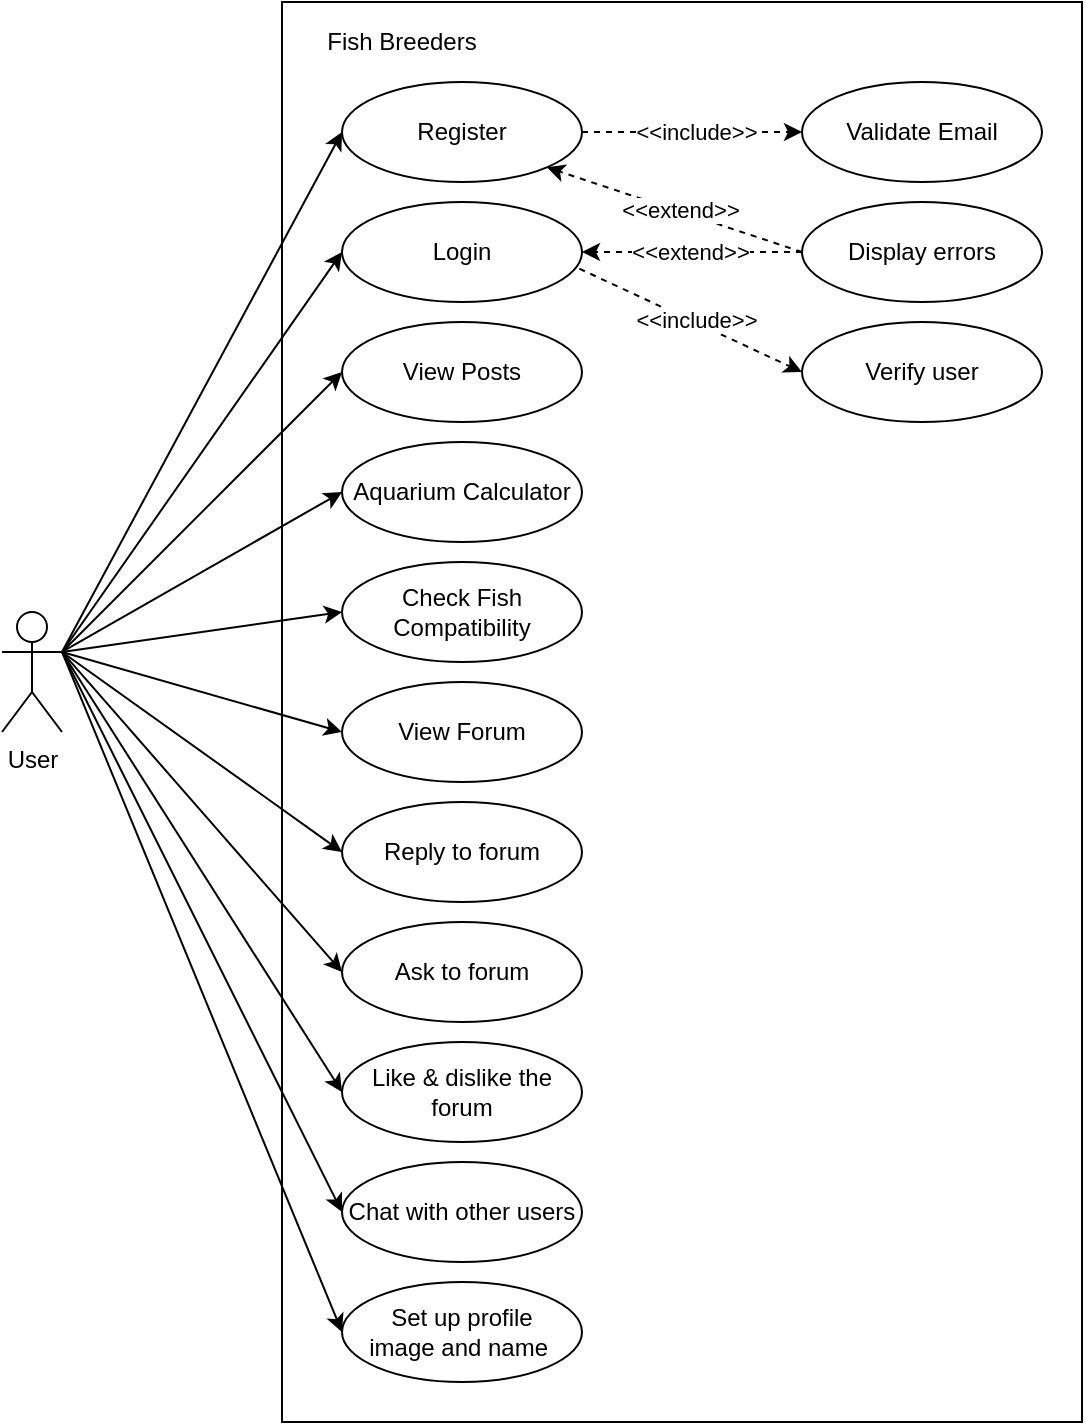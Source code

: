 <mxfile version="14.6.1" type="github">
  <diagram id="7PAAJETbVV3YSlwWJHKw" name="Page-1">
    <mxGraphModel dx="1408" dy="792" grid="1" gridSize="10" guides="1" tooltips="1" connect="1" arrows="1" fold="1" page="1" pageScale="1" pageWidth="827" pageHeight="1169" math="0" shadow="0">
      <root>
        <mxCell id="0" />
        <mxCell id="1" parent="0" />
        <mxCell id="rYNnt27knb08ocC6amlj-32" value="" style="rounded=0;whiteSpace=wrap;html=1;" parent="1" vertex="1">
          <mxGeometry x="210" y="91" width="400" height="710" as="geometry" />
        </mxCell>
        <mxCell id="rYNnt27knb08ocC6amlj-51" style="rounded=0;orthogonalLoop=1;jettySize=auto;html=1;exitX=1;exitY=0.333;exitDx=0;exitDy=0;exitPerimeter=0;entryX=0;entryY=0.5;entryDx=0;entryDy=0;" parent="1" source="rYNnt27knb08ocC6amlj-33" target="rYNnt27knb08ocC6amlj-36" edge="1">
          <mxGeometry relative="1" as="geometry" />
        </mxCell>
        <mxCell id="rYNnt27knb08ocC6amlj-52" style="edgeStyle=none;rounded=0;orthogonalLoop=1;jettySize=auto;html=1;exitX=1;exitY=0.333;exitDx=0;exitDy=0;exitPerimeter=0;entryX=0;entryY=0.5;entryDx=0;entryDy=0;" parent="1" source="rYNnt27knb08ocC6amlj-33" target="rYNnt27knb08ocC6amlj-38" edge="1">
          <mxGeometry relative="1" as="geometry" />
        </mxCell>
        <mxCell id="rYNnt27knb08ocC6amlj-53" style="edgeStyle=none;rounded=0;orthogonalLoop=1;jettySize=auto;html=1;exitX=1;exitY=0.333;exitDx=0;exitDy=0;exitPerimeter=0;entryX=0;entryY=0.5;entryDx=0;entryDy=0;" parent="1" source="rYNnt27knb08ocC6amlj-33" target="rYNnt27knb08ocC6amlj-40" edge="1">
          <mxGeometry relative="1" as="geometry" />
        </mxCell>
        <mxCell id="rYNnt27knb08ocC6amlj-54" style="edgeStyle=none;rounded=0;orthogonalLoop=1;jettySize=auto;html=1;exitX=1;exitY=0.333;exitDx=0;exitDy=0;exitPerimeter=0;entryX=0;entryY=0.5;entryDx=0;entryDy=0;" parent="1" source="rYNnt27knb08ocC6amlj-33" target="rYNnt27knb08ocC6amlj-41" edge="1">
          <mxGeometry relative="1" as="geometry" />
        </mxCell>
        <mxCell id="rYNnt27knb08ocC6amlj-55" style="edgeStyle=none;rounded=0;orthogonalLoop=1;jettySize=auto;html=1;exitX=1;exitY=0.333;exitDx=0;exitDy=0;exitPerimeter=0;entryX=0;entryY=0.5;entryDx=0;entryDy=0;" parent="1" source="rYNnt27knb08ocC6amlj-33" target="rYNnt27knb08ocC6amlj-47" edge="1">
          <mxGeometry relative="1" as="geometry" />
        </mxCell>
        <mxCell id="rYNnt27knb08ocC6amlj-56" style="edgeStyle=none;rounded=0;orthogonalLoop=1;jettySize=auto;html=1;exitX=1;exitY=0.333;exitDx=0;exitDy=0;exitPerimeter=0;entryX=0;entryY=0.5;entryDx=0;entryDy=0;" parent="1" source="rYNnt27knb08ocC6amlj-33" target="rYNnt27knb08ocC6amlj-48" edge="1">
          <mxGeometry relative="1" as="geometry" />
        </mxCell>
        <mxCell id="rYNnt27knb08ocC6amlj-57" style="edgeStyle=none;rounded=0;orthogonalLoop=1;jettySize=auto;html=1;exitX=1;exitY=0.333;exitDx=0;exitDy=0;exitPerimeter=0;entryX=0;entryY=0.5;entryDx=0;entryDy=0;" parent="1" source="rYNnt27knb08ocC6amlj-33" target="rYNnt27knb08ocC6amlj-49" edge="1">
          <mxGeometry relative="1" as="geometry" />
        </mxCell>
        <mxCell id="rYNnt27knb08ocC6amlj-58" style="edgeStyle=none;rounded=0;orthogonalLoop=1;jettySize=auto;html=1;exitX=1;exitY=0.333;exitDx=0;exitDy=0;exitPerimeter=0;entryX=0;entryY=0.5;entryDx=0;entryDy=0;" parent="1" source="rYNnt27knb08ocC6amlj-33" target="rYNnt27knb08ocC6amlj-50" edge="1">
          <mxGeometry relative="1" as="geometry" />
        </mxCell>
        <mxCell id="rYNnt27knb08ocC6amlj-60" style="edgeStyle=none;rounded=0;orthogonalLoop=1;jettySize=auto;html=1;exitX=1;exitY=0.333;exitDx=0;exitDy=0;exitPerimeter=0;entryX=0;entryY=0.5;entryDx=0;entryDy=0;" parent="1" source="rYNnt27knb08ocC6amlj-33" target="rYNnt27knb08ocC6amlj-59" edge="1">
          <mxGeometry relative="1" as="geometry" />
        </mxCell>
        <mxCell id="rYNnt27knb08ocC6amlj-324" style="rounded=0;orthogonalLoop=1;jettySize=auto;html=1;exitX=1;exitY=0.333;exitDx=0;exitDy=0;exitPerimeter=0;entryX=0;entryY=0.5;entryDx=0;entryDy=0;" parent="1" source="rYNnt27knb08ocC6amlj-33" target="rYNnt27knb08ocC6amlj-323" edge="1">
          <mxGeometry relative="1" as="geometry" />
        </mxCell>
        <mxCell id="rYNnt27knb08ocC6amlj-338" style="edgeStyle=none;rounded=0;orthogonalLoop=1;jettySize=auto;html=1;exitX=1;exitY=0.333;exitDx=0;exitDy=0;exitPerimeter=0;entryX=0;entryY=0.5;entryDx=0;entryDy=0;" parent="1" source="rYNnt27knb08ocC6amlj-33" target="rYNnt27knb08ocC6amlj-337" edge="1">
          <mxGeometry relative="1" as="geometry" />
        </mxCell>
        <mxCell id="rYNnt27knb08ocC6amlj-33" value="User" style="shape=umlActor;verticalLabelPosition=bottom;verticalAlign=top;html=1;outlineConnect=0;fillColor=none;gradientColor=#ffffff;" parent="1" vertex="1">
          <mxGeometry x="70" y="396" width="30" height="60" as="geometry" />
        </mxCell>
        <mxCell id="rYNnt27knb08ocC6amlj-36" value="Login" style="ellipse;whiteSpace=wrap;html=1;fillColor=none;gradientColor=#ffffff;" parent="1" vertex="1">
          <mxGeometry x="240" y="191" width="120" height="50" as="geometry" />
        </mxCell>
        <mxCell id="rYNnt27knb08ocC6amlj-38" value="View Posts" style="ellipse;whiteSpace=wrap;html=1;fillColor=none;gradientColor=#ffffff;" parent="1" vertex="1">
          <mxGeometry x="240" y="251" width="120" height="50" as="geometry" />
        </mxCell>
        <mxCell id="rYNnt27knb08ocC6amlj-40" value="Aquarium Calculator" style="ellipse;whiteSpace=wrap;html=1;fillColor=none;gradientColor=#ffffff;" parent="1" vertex="1">
          <mxGeometry x="240" y="311" width="120" height="50" as="geometry" />
        </mxCell>
        <mxCell id="rYNnt27knb08ocC6amlj-41" value="Check Fish Compatibility" style="ellipse;whiteSpace=wrap;html=1;fillColor=none;gradientColor=#ffffff;" parent="1" vertex="1">
          <mxGeometry x="240" y="371" width="120" height="50" as="geometry" />
        </mxCell>
        <mxCell id="rYNnt27knb08ocC6amlj-47" value="View Forum" style="ellipse;whiteSpace=wrap;html=1;fillColor=none;gradientColor=#ffffff;" parent="1" vertex="1">
          <mxGeometry x="240" y="431" width="120" height="50" as="geometry" />
        </mxCell>
        <mxCell id="rYNnt27knb08ocC6amlj-48" value="Reply to forum" style="ellipse;whiteSpace=wrap;html=1;fillColor=none;gradientColor=#ffffff;" parent="1" vertex="1">
          <mxGeometry x="240" y="491" width="120" height="50" as="geometry" />
        </mxCell>
        <mxCell id="rYNnt27knb08ocC6amlj-49" value="Ask to forum" style="ellipse;whiteSpace=wrap;html=1;fillColor=none;gradientColor=#ffffff;" parent="1" vertex="1">
          <mxGeometry x="240" y="551" width="120" height="50" as="geometry" />
        </mxCell>
        <mxCell id="rYNnt27knb08ocC6amlj-50" value="Like &amp;amp; dislike the forum" style="ellipse;whiteSpace=wrap;html=1;fillColor=none;gradientColor=#ffffff;" parent="1" vertex="1">
          <mxGeometry x="240" y="611" width="120" height="50" as="geometry" />
        </mxCell>
        <mxCell id="rYNnt27knb08ocC6amlj-59" value="Chat with other users" style="ellipse;whiteSpace=wrap;html=1;fillColor=none;gradientColor=#ffffff;" parent="1" vertex="1">
          <mxGeometry x="240" y="671" width="120" height="50" as="geometry" />
        </mxCell>
        <mxCell id="rYNnt27knb08ocC6amlj-61" value="Verify user" style="ellipse;whiteSpace=wrap;html=1;fillColor=none;gradientColor=#ffffff;" parent="1" vertex="1">
          <mxGeometry x="470" y="251" width="120" height="50" as="geometry" />
        </mxCell>
        <mxCell id="rYNnt27knb08ocC6amlj-309" style="edgeStyle=none;rounded=0;orthogonalLoop=1;jettySize=auto;html=1;exitX=0;exitY=0.5;exitDx=0;exitDy=0;entryX=1;entryY=0.5;entryDx=0;entryDy=0;dashed=1;" parent="1" source="rYNnt27knb08ocC6amlj-62" target="rYNnt27knb08ocC6amlj-36" edge="1">
          <mxGeometry relative="1" as="geometry" />
        </mxCell>
        <mxCell id="rYNnt27knb08ocC6amlj-62" value="Display errors" style="ellipse;whiteSpace=wrap;html=1;fillColor=none;gradientColor=#ffffff;" parent="1" vertex="1">
          <mxGeometry x="470" y="191" width="120" height="50" as="geometry" />
        </mxCell>
        <mxCell id="rYNnt27knb08ocC6amlj-307" value="" style="endArrow=classic;html=1;dashed=1;exitX=0.989;exitY=0.667;exitDx=0;exitDy=0;entryX=0;entryY=0.5;entryDx=0;entryDy=0;exitPerimeter=0;" parent="1" source="rYNnt27knb08ocC6amlj-36" target="rYNnt27knb08ocC6amlj-61" edge="1">
          <mxGeometry relative="1" as="geometry">
            <mxPoint x="350" y="161" as="sourcePoint" />
            <mxPoint x="450" y="161" as="targetPoint" />
          </mxGeometry>
        </mxCell>
        <mxCell id="rYNnt27knb08ocC6amlj-308" value="&amp;lt;&amp;lt;include&amp;gt;&amp;gt;" style="edgeLabel;resizable=0;html=1;align=center;verticalAlign=middle;" parent="rYNnt27knb08ocC6amlj-307" connectable="0" vertex="1">
          <mxGeometry relative="1" as="geometry">
            <mxPoint x="2" as="offset" />
          </mxGeometry>
        </mxCell>
        <mxCell id="rYNnt27knb08ocC6amlj-310" value="&amp;lt;&amp;lt;extend&amp;gt;&amp;gt;" style="edgeLabel;resizable=0;html=1;align=center;verticalAlign=middle;" parent="rYNnt27knb08ocC6amlj-307" connectable="0" vertex="1">
          <mxGeometry relative="1" as="geometry">
            <mxPoint x="-1" y="-34" as="offset" />
          </mxGeometry>
        </mxCell>
        <mxCell id="rYNnt27knb08ocC6amlj-323" value="Register" style="ellipse;whiteSpace=wrap;html=1;fillColor=none;gradientColor=#ffffff;" parent="1" vertex="1">
          <mxGeometry x="240" y="131" width="120" height="50" as="geometry" />
        </mxCell>
        <mxCell id="rYNnt27knb08ocC6amlj-325" value="Validate Email" style="ellipse;whiteSpace=wrap;html=1;fillColor=none;gradientColor=#ffffff;" parent="1" vertex="1">
          <mxGeometry x="470" y="131" width="120" height="50" as="geometry" />
        </mxCell>
        <mxCell id="rYNnt27knb08ocC6amlj-330" value="" style="endArrow=classic;html=1;dashed=1;exitX=0;exitY=0.5;exitDx=0;exitDy=0;entryX=1;entryY=1;entryDx=0;entryDy=0;" parent="1" source="rYNnt27knb08ocC6amlj-62" target="rYNnt27knb08ocC6amlj-323" edge="1">
          <mxGeometry relative="1" as="geometry">
            <mxPoint x="350.0" y="125.18" as="sourcePoint" />
            <mxPoint x="461.32" y="186.83" as="targetPoint" />
          </mxGeometry>
        </mxCell>
        <mxCell id="rYNnt27knb08ocC6amlj-331" value="&amp;lt;&amp;lt;extend&amp;gt;&amp;gt;" style="edgeLabel;resizable=0;html=1;align=center;verticalAlign=middle;" parent="rYNnt27knb08ocC6amlj-330" connectable="0" vertex="1">
          <mxGeometry relative="1" as="geometry">
            <mxPoint x="2" as="offset" />
          </mxGeometry>
        </mxCell>
        <mxCell id="rYNnt27knb08ocC6amlj-334" value="" style="endArrow=classic;html=1;dashed=1;exitX=1;exitY=0.5;exitDx=0;exitDy=0;entryX=0;entryY=0.5;entryDx=0;entryDy=0;" parent="1" source="rYNnt27knb08ocC6amlj-323" target="rYNnt27knb08ocC6amlj-325" edge="1">
          <mxGeometry relative="1" as="geometry">
            <mxPoint x="480" y="236" as="sourcePoint" />
            <mxPoint x="352.426" y="183.678" as="targetPoint" />
          </mxGeometry>
        </mxCell>
        <mxCell id="rYNnt27knb08ocC6amlj-335" value="&amp;lt;&amp;lt;include&amp;gt;&amp;gt;" style="edgeLabel;resizable=0;html=1;align=center;verticalAlign=middle;" parent="rYNnt27knb08ocC6amlj-334" connectable="0" vertex="1">
          <mxGeometry relative="1" as="geometry">
            <mxPoint x="2" as="offset" />
          </mxGeometry>
        </mxCell>
        <mxCell id="rYNnt27knb08ocC6amlj-337" value="Set up profile&lt;br&gt;image and name&amp;nbsp;" style="ellipse;whiteSpace=wrap;html=1;fillColor=none;gradientColor=#ffffff;" parent="1" vertex="1">
          <mxGeometry x="240" y="731" width="120" height="50" as="geometry" />
        </mxCell>
        <mxCell id="rYNnt27knb08ocC6amlj-339" value="Fish Breeders" style="text;html=1;strokeColor=none;fillColor=none;align=center;verticalAlign=middle;whiteSpace=wrap;rounded=0;" parent="1" vertex="1">
          <mxGeometry x="220" y="101" width="100" height="20" as="geometry" />
        </mxCell>
      </root>
    </mxGraphModel>
  </diagram>
</mxfile>

